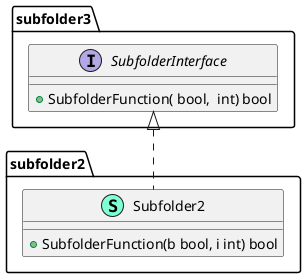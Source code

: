 @startuml
namespace subfolder2 {
    class Subfolder2 << (S,Aquamarine) >> {
        + SubfolderFunction(b bool, i int) bool

    }
}

"subfolder3.SubfolderInterface" <|.. "subfolder2.Subfolder2"

namespace subfolder3 {
    interface SubfolderInterface  {
        + SubfolderFunction( bool,  int) bool

    }
}


@enduml
